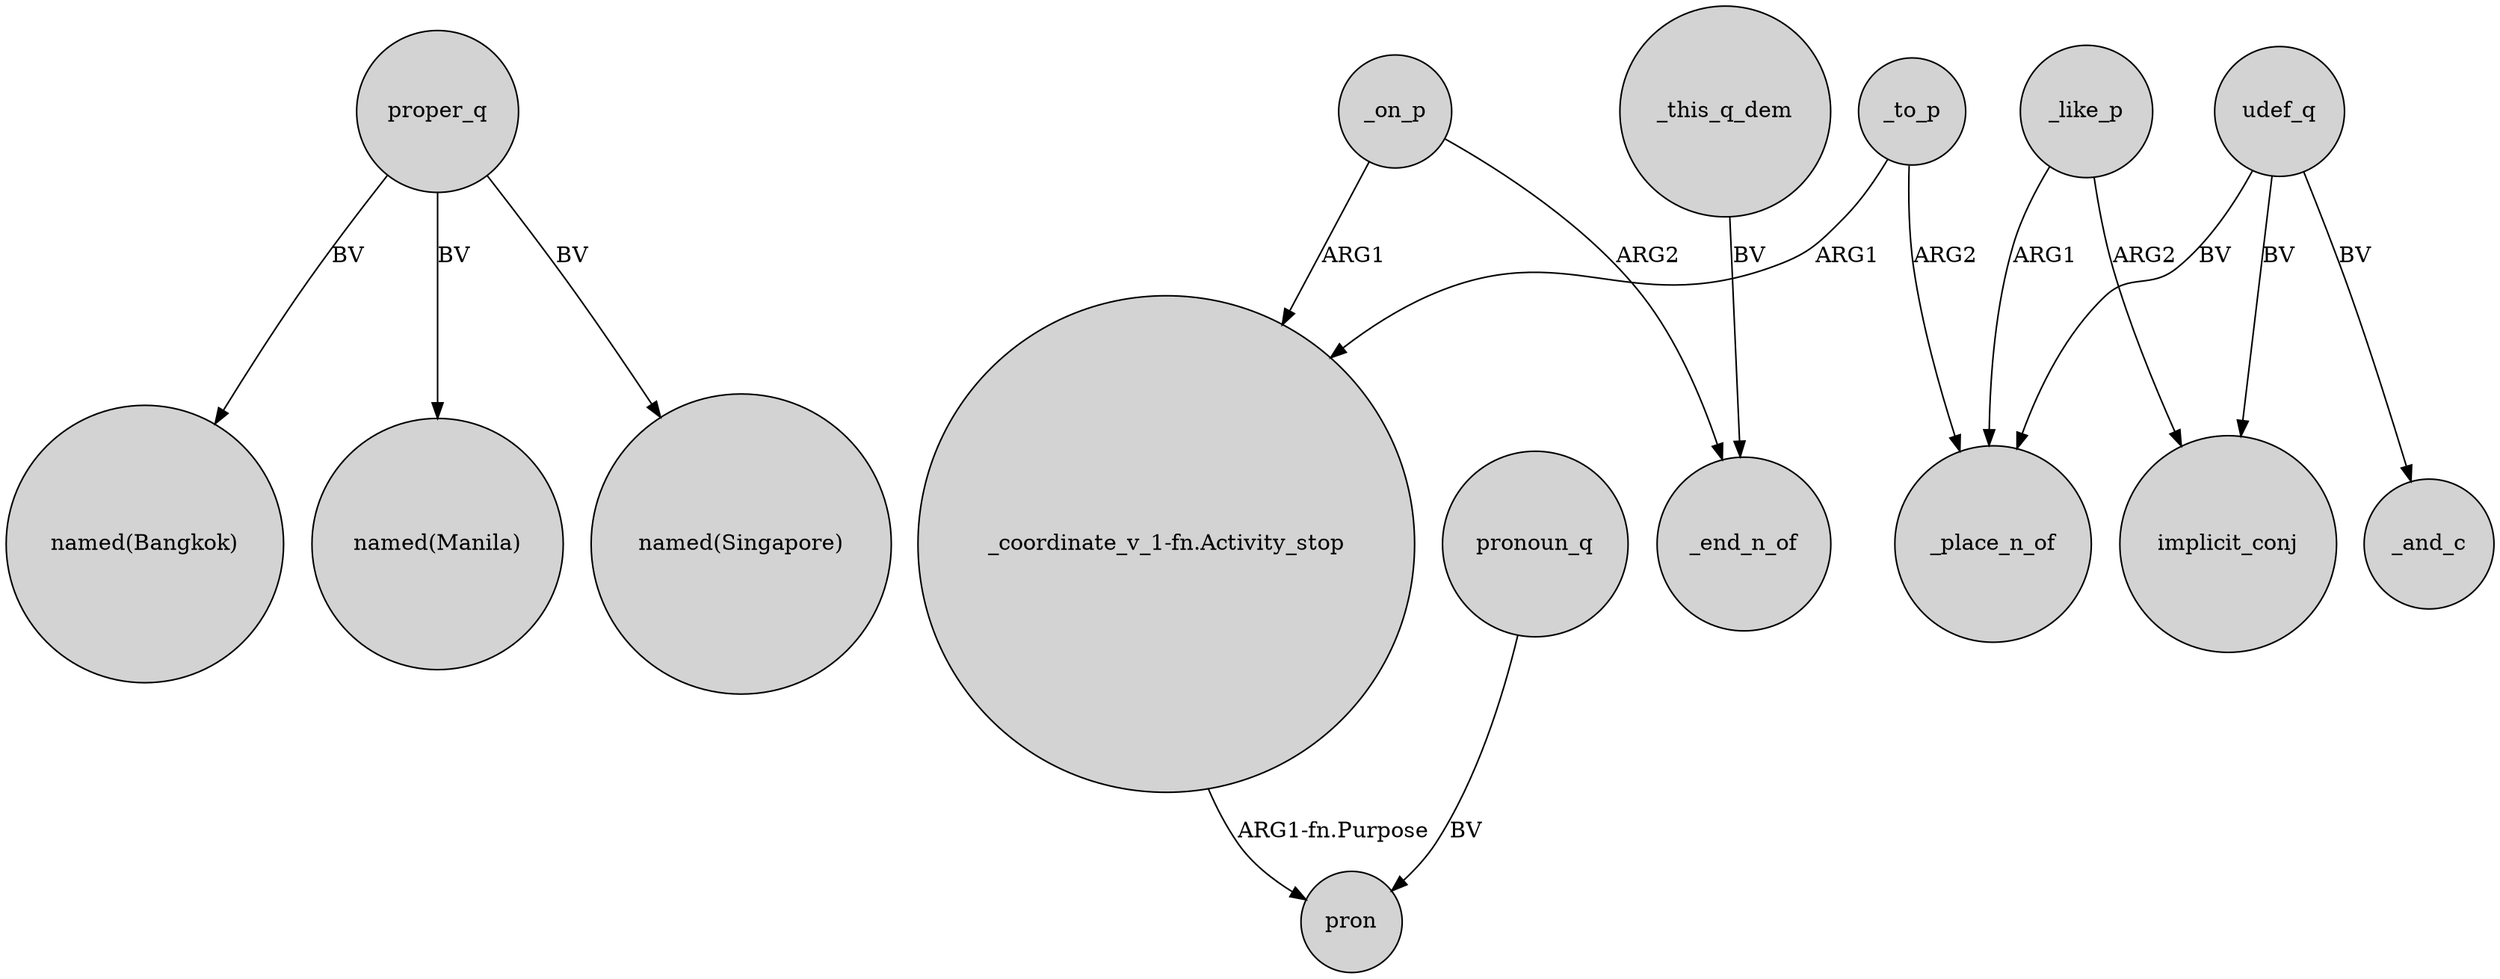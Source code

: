 digraph {
	node [shape=circle style=filled]
	proper_q -> "named(Bangkok)" [label=BV]
	proper_q -> "named(Manila)" [label=BV]
	"_coordinate_v_1-fn.Activity_stop" -> pron [label="ARG1-fn.Purpose"]
	udef_q -> _and_c [label=BV]
	_like_p -> _place_n_of [label=ARG1]
	_this_q_dem -> _end_n_of [label=BV]
	proper_q -> "named(Singapore)" [label=BV]
	_on_p -> _end_n_of [label=ARG2]
	_to_p -> _place_n_of [label=ARG2]
	udef_q -> implicit_conj [label=BV]
	pronoun_q -> pron [label=BV]
	udef_q -> _place_n_of [label=BV]
	_to_p -> "_coordinate_v_1-fn.Activity_stop" [label=ARG1]
	_on_p -> "_coordinate_v_1-fn.Activity_stop" [label=ARG1]
	_like_p -> implicit_conj [label=ARG2]
}
